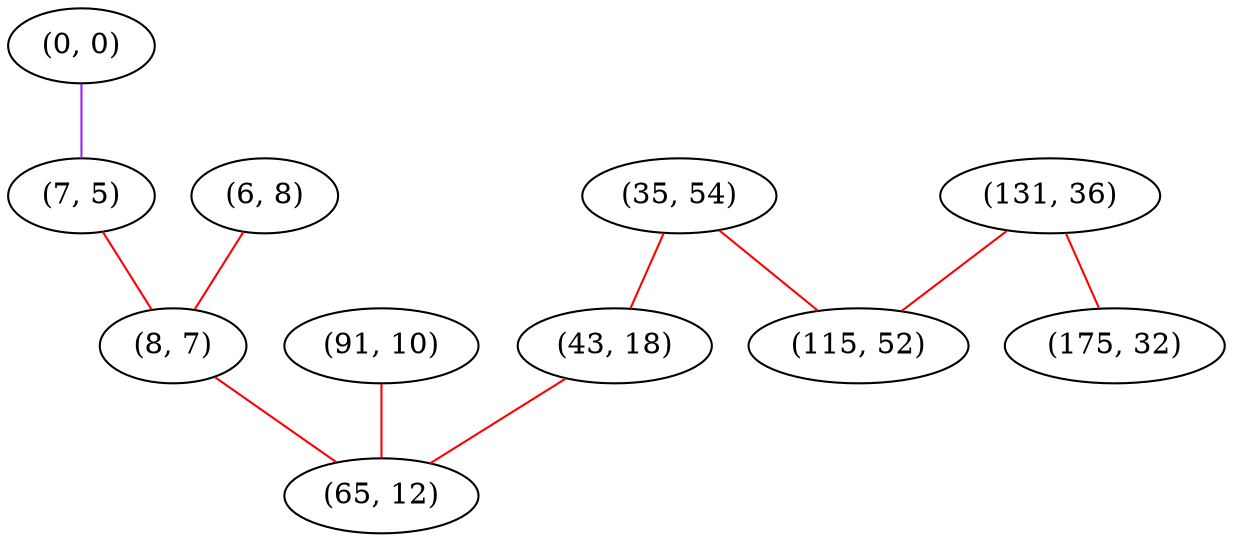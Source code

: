 graph "" {
"(0, 0)";
"(6, 8)";
"(35, 54)";
"(131, 36)";
"(175, 32)";
"(91, 10)";
"(7, 5)";
"(8, 7)";
"(43, 18)";
"(115, 52)";
"(65, 12)";
"(0, 0)" -- "(7, 5)"  [color=purple, key=0, weight=4];
"(6, 8)" -- "(8, 7)"  [color=red, key=0, weight=1];
"(35, 54)" -- "(43, 18)"  [color=red, key=0, weight=1];
"(35, 54)" -- "(115, 52)"  [color=red, key=0, weight=1];
"(131, 36)" -- "(175, 32)"  [color=red, key=0, weight=1];
"(131, 36)" -- "(115, 52)"  [color=red, key=0, weight=1];
"(91, 10)" -- "(65, 12)"  [color=red, key=0, weight=1];
"(7, 5)" -- "(8, 7)"  [color=red, key=0, weight=1];
"(8, 7)" -- "(65, 12)"  [color=red, key=0, weight=1];
"(43, 18)" -- "(65, 12)"  [color=red, key=0, weight=1];
}
